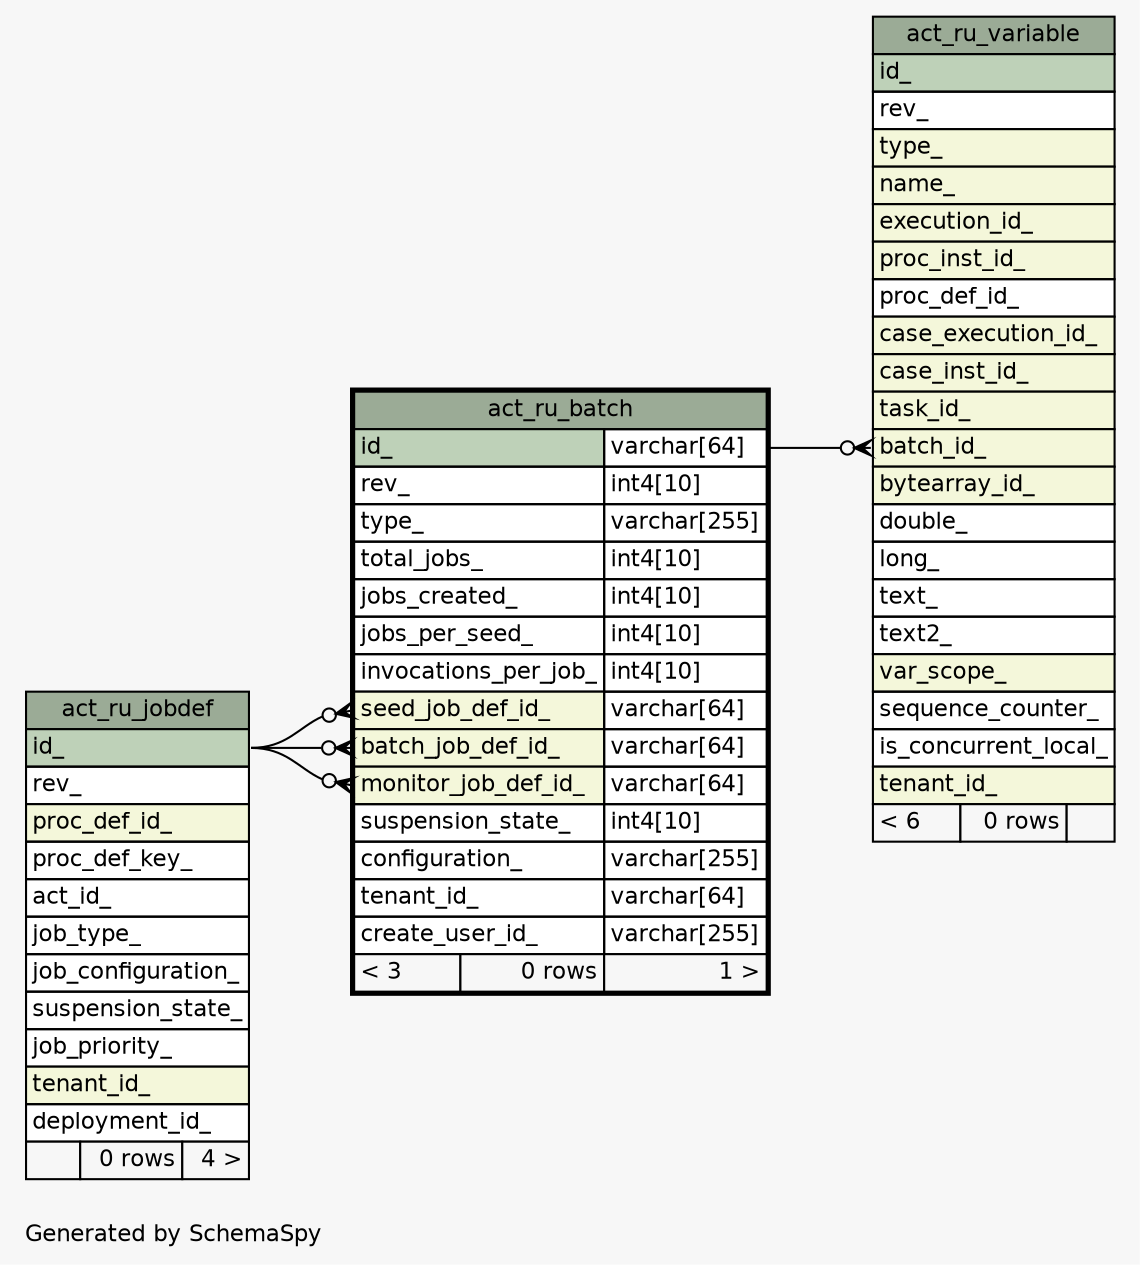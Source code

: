 // dot 2.43.0 on Linux 5.15.0-1017-azure
// SchemaSpy rev Unknown
digraph "oneDegreeRelationshipsDiagram" {
  graph [
    rankdir="RL"
    bgcolor="#f7f7f7"
    label="\nGenerated by SchemaSpy"
    labeljust="l"
    nodesep="0.18"
    ranksep="0.46"
    fontname="Helvetica"
    fontsize="11"
  ];
  node [
    fontname="Helvetica"
    fontsize="11"
    shape="plaintext"
  ];
  edge [
    arrowsize="0.8"
  ];
  "act_ru_batch":"batch_job_def_id_":w -> "act_ru_jobdef":"id_":e [arrowhead=none dir=back arrowtail=crowodot];
  "act_ru_batch":"monitor_job_def_id_":w -> "act_ru_jobdef":"id_":e [arrowhead=none dir=back arrowtail=crowodot];
  "act_ru_batch":"seed_job_def_id_":w -> "act_ru_jobdef":"id_":e [arrowhead=none dir=back arrowtail=crowodot];
  "act_ru_variable":"batch_id_":w -> "act_ru_batch":"id_.type":e [arrowhead=none dir=back arrowtail=crowodot];
  "act_ru_batch" [
    label=<
    <TABLE BORDER="2" CELLBORDER="1" CELLSPACING="0" BGCOLOR="#ffffff">
      <TR><TD COLSPAN="3" BGCOLOR="#9bab96" ALIGN="CENTER">act_ru_batch</TD></TR>
      <TR><TD PORT="id_" COLSPAN="2" BGCOLOR="#bed1b8" ALIGN="LEFT">id_</TD><TD PORT="id_.type" ALIGN="LEFT">varchar[64]</TD></TR>
      <TR><TD PORT="rev_" COLSPAN="2" ALIGN="LEFT">rev_</TD><TD PORT="rev_.type" ALIGN="LEFT">int4[10]</TD></TR>
      <TR><TD PORT="type_" COLSPAN="2" ALIGN="LEFT">type_</TD><TD PORT="type_.type" ALIGN="LEFT">varchar[255]</TD></TR>
      <TR><TD PORT="total_jobs_" COLSPAN="2" ALIGN="LEFT">total_jobs_</TD><TD PORT="total_jobs_.type" ALIGN="LEFT">int4[10]</TD></TR>
      <TR><TD PORT="jobs_created_" COLSPAN="2" ALIGN="LEFT">jobs_created_</TD><TD PORT="jobs_created_.type" ALIGN="LEFT">int4[10]</TD></TR>
      <TR><TD PORT="jobs_per_seed_" COLSPAN="2" ALIGN="LEFT">jobs_per_seed_</TD><TD PORT="jobs_per_seed_.type" ALIGN="LEFT">int4[10]</TD></TR>
      <TR><TD PORT="invocations_per_job_" COLSPAN="2" ALIGN="LEFT">invocations_per_job_</TD><TD PORT="invocations_per_job_.type" ALIGN="LEFT">int4[10]</TD></TR>
      <TR><TD PORT="seed_job_def_id_" COLSPAN="2" BGCOLOR="#f4f7da" ALIGN="LEFT">seed_job_def_id_</TD><TD PORT="seed_job_def_id_.type" ALIGN="LEFT">varchar[64]</TD></TR>
      <TR><TD PORT="batch_job_def_id_" COLSPAN="2" BGCOLOR="#f4f7da" ALIGN="LEFT">batch_job_def_id_</TD><TD PORT="batch_job_def_id_.type" ALIGN="LEFT">varchar[64]</TD></TR>
      <TR><TD PORT="monitor_job_def_id_" COLSPAN="2" BGCOLOR="#f4f7da" ALIGN="LEFT">monitor_job_def_id_</TD><TD PORT="monitor_job_def_id_.type" ALIGN="LEFT">varchar[64]</TD></TR>
      <TR><TD PORT="suspension_state_" COLSPAN="2" ALIGN="LEFT">suspension_state_</TD><TD PORT="suspension_state_.type" ALIGN="LEFT">int4[10]</TD></TR>
      <TR><TD PORT="configuration_" COLSPAN="2" ALIGN="LEFT">configuration_</TD><TD PORT="configuration_.type" ALIGN="LEFT">varchar[255]</TD></TR>
      <TR><TD PORT="tenant_id_" COLSPAN="2" ALIGN="LEFT">tenant_id_</TD><TD PORT="tenant_id_.type" ALIGN="LEFT">varchar[64]</TD></TR>
      <TR><TD PORT="create_user_id_" COLSPAN="2" ALIGN="LEFT">create_user_id_</TD><TD PORT="create_user_id_.type" ALIGN="LEFT">varchar[255]</TD></TR>
      <TR><TD ALIGN="LEFT" BGCOLOR="#f7f7f7">&lt; 3</TD><TD ALIGN="RIGHT" BGCOLOR="#f7f7f7">0 rows</TD><TD ALIGN="RIGHT" BGCOLOR="#f7f7f7">1 &gt;</TD></TR>
    </TABLE>>
    URL="act_ru_batch.html"
    tooltip="act_ru_batch"
  ];
  "act_ru_jobdef" [
    label=<
    <TABLE BORDER="0" CELLBORDER="1" CELLSPACING="0" BGCOLOR="#ffffff">
      <TR><TD COLSPAN="3" BGCOLOR="#9bab96" ALIGN="CENTER">act_ru_jobdef</TD></TR>
      <TR><TD PORT="id_" COLSPAN="3" BGCOLOR="#bed1b8" ALIGN="LEFT">id_</TD></TR>
      <TR><TD PORT="rev_" COLSPAN="3" ALIGN="LEFT">rev_</TD></TR>
      <TR><TD PORT="proc_def_id_" COLSPAN="3" BGCOLOR="#f4f7da" ALIGN="LEFT">proc_def_id_</TD></TR>
      <TR><TD PORT="proc_def_key_" COLSPAN="3" ALIGN="LEFT">proc_def_key_</TD></TR>
      <TR><TD PORT="act_id_" COLSPAN="3" ALIGN="LEFT">act_id_</TD></TR>
      <TR><TD PORT="job_type_" COLSPAN="3" ALIGN="LEFT">job_type_</TD></TR>
      <TR><TD PORT="job_configuration_" COLSPAN="3" ALIGN="LEFT">job_configuration_</TD></TR>
      <TR><TD PORT="suspension_state_" COLSPAN="3" ALIGN="LEFT">suspension_state_</TD></TR>
      <TR><TD PORT="job_priority_" COLSPAN="3" ALIGN="LEFT">job_priority_</TD></TR>
      <TR><TD PORT="tenant_id_" COLSPAN="3" BGCOLOR="#f4f7da" ALIGN="LEFT">tenant_id_</TD></TR>
      <TR><TD PORT="deployment_id_" COLSPAN="3" ALIGN="LEFT">deployment_id_</TD></TR>
      <TR><TD ALIGN="LEFT" BGCOLOR="#f7f7f7">  </TD><TD ALIGN="RIGHT" BGCOLOR="#f7f7f7">0 rows</TD><TD ALIGN="RIGHT" BGCOLOR="#f7f7f7">4 &gt;</TD></TR>
    </TABLE>>
    URL="act_ru_jobdef.html"
    tooltip="act_ru_jobdef"
  ];
  "act_ru_variable" [
    label=<
    <TABLE BORDER="0" CELLBORDER="1" CELLSPACING="0" BGCOLOR="#ffffff">
      <TR><TD COLSPAN="3" BGCOLOR="#9bab96" ALIGN="CENTER">act_ru_variable</TD></TR>
      <TR><TD PORT="id_" COLSPAN="3" BGCOLOR="#bed1b8" ALIGN="LEFT">id_</TD></TR>
      <TR><TD PORT="rev_" COLSPAN="3" ALIGN="LEFT">rev_</TD></TR>
      <TR><TD PORT="type_" COLSPAN="3" BGCOLOR="#f4f7da" ALIGN="LEFT">type_</TD></TR>
      <TR><TD PORT="name_" COLSPAN="3" BGCOLOR="#f4f7da" ALIGN="LEFT">name_</TD></TR>
      <TR><TD PORT="execution_id_" COLSPAN="3" BGCOLOR="#f4f7da" ALIGN="LEFT">execution_id_</TD></TR>
      <TR><TD PORT="proc_inst_id_" COLSPAN="3" BGCOLOR="#f4f7da" ALIGN="LEFT">proc_inst_id_</TD></TR>
      <TR><TD PORT="proc_def_id_" COLSPAN="3" ALIGN="LEFT">proc_def_id_</TD></TR>
      <TR><TD PORT="case_execution_id_" COLSPAN="3" BGCOLOR="#f4f7da" ALIGN="LEFT">case_execution_id_</TD></TR>
      <TR><TD PORT="case_inst_id_" COLSPAN="3" BGCOLOR="#f4f7da" ALIGN="LEFT">case_inst_id_</TD></TR>
      <TR><TD PORT="task_id_" COLSPAN="3" BGCOLOR="#f4f7da" ALIGN="LEFT">task_id_</TD></TR>
      <TR><TD PORT="batch_id_" COLSPAN="3" BGCOLOR="#f4f7da" ALIGN="LEFT">batch_id_</TD></TR>
      <TR><TD PORT="bytearray_id_" COLSPAN="3" BGCOLOR="#f4f7da" ALIGN="LEFT">bytearray_id_</TD></TR>
      <TR><TD PORT="double_" COLSPAN="3" ALIGN="LEFT">double_</TD></TR>
      <TR><TD PORT="long_" COLSPAN="3" ALIGN="LEFT">long_</TD></TR>
      <TR><TD PORT="text_" COLSPAN="3" ALIGN="LEFT">text_</TD></TR>
      <TR><TD PORT="text2_" COLSPAN="3" ALIGN="LEFT">text2_</TD></TR>
      <TR><TD PORT="var_scope_" COLSPAN="3" BGCOLOR="#f4f7da" ALIGN="LEFT">var_scope_</TD></TR>
      <TR><TD PORT="sequence_counter_" COLSPAN="3" ALIGN="LEFT">sequence_counter_</TD></TR>
      <TR><TD PORT="is_concurrent_local_" COLSPAN="3" ALIGN="LEFT">is_concurrent_local_</TD></TR>
      <TR><TD PORT="tenant_id_" COLSPAN="3" BGCOLOR="#f4f7da" ALIGN="LEFT">tenant_id_</TD></TR>
      <TR><TD ALIGN="LEFT" BGCOLOR="#f7f7f7">&lt; 6</TD><TD ALIGN="RIGHT" BGCOLOR="#f7f7f7">0 rows</TD><TD ALIGN="RIGHT" BGCOLOR="#f7f7f7">  </TD></TR>
    </TABLE>>
    URL="act_ru_variable.html"
    tooltip="act_ru_variable"
  ];
}
